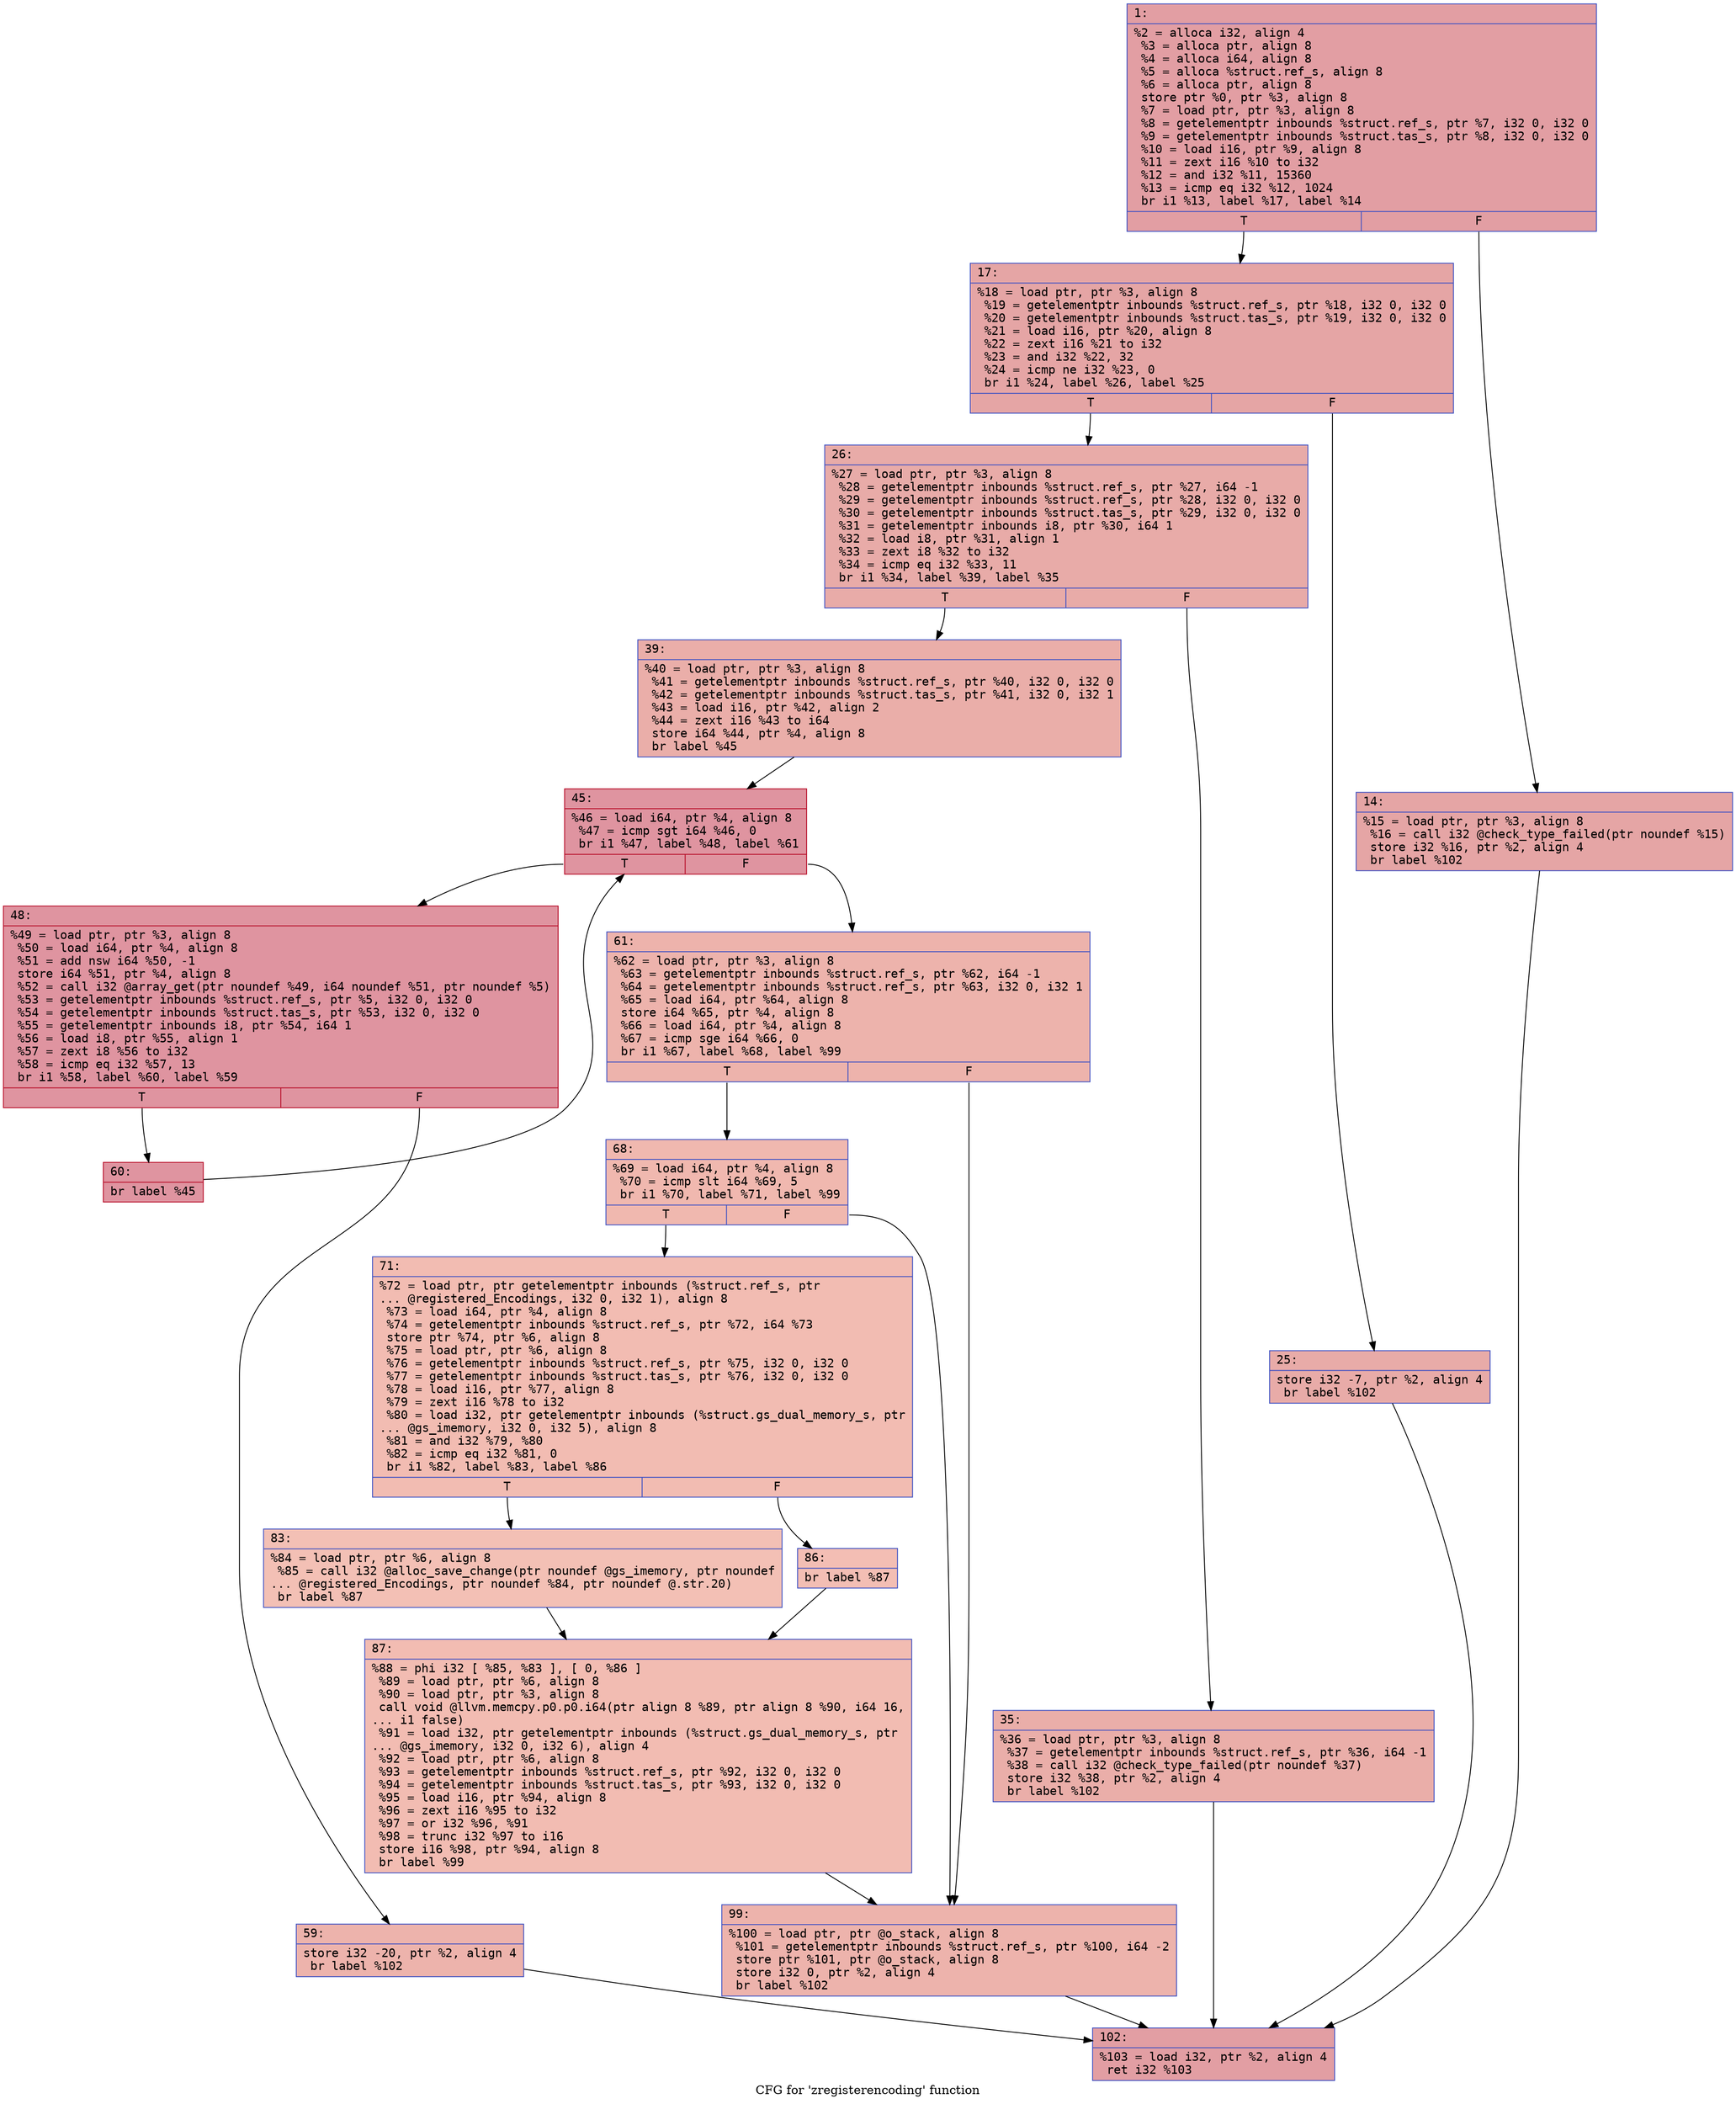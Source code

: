 digraph "CFG for 'zregisterencoding' function" {
	label="CFG for 'zregisterencoding' function";

	Node0x600001b16800 [shape=record,color="#3d50c3ff", style=filled, fillcolor="#be242e70" fontname="Courier",label="{1:\l|  %2 = alloca i32, align 4\l  %3 = alloca ptr, align 8\l  %4 = alloca i64, align 8\l  %5 = alloca %struct.ref_s, align 8\l  %6 = alloca ptr, align 8\l  store ptr %0, ptr %3, align 8\l  %7 = load ptr, ptr %3, align 8\l  %8 = getelementptr inbounds %struct.ref_s, ptr %7, i32 0, i32 0\l  %9 = getelementptr inbounds %struct.tas_s, ptr %8, i32 0, i32 0\l  %10 = load i16, ptr %9, align 8\l  %11 = zext i16 %10 to i32\l  %12 = and i32 %11, 15360\l  %13 = icmp eq i32 %12, 1024\l  br i1 %13, label %17, label %14\l|{<s0>T|<s1>F}}"];
	Node0x600001b16800:s0 -> Node0x600001b168a0[tooltip="1 -> 17\nProbability 50.00%" ];
	Node0x600001b16800:s1 -> Node0x600001b16850[tooltip="1 -> 14\nProbability 50.00%" ];
	Node0x600001b16850 [shape=record,color="#3d50c3ff", style=filled, fillcolor="#c5333470" fontname="Courier",label="{14:\l|  %15 = load ptr, ptr %3, align 8\l  %16 = call i32 @check_type_failed(ptr noundef %15)\l  store i32 %16, ptr %2, align 4\l  br label %102\l}"];
	Node0x600001b16850 -> Node0x600001b16da0[tooltip="14 -> 102\nProbability 100.00%" ];
	Node0x600001b168a0 [shape=record,color="#3d50c3ff", style=filled, fillcolor="#c5333470" fontname="Courier",label="{17:\l|  %18 = load ptr, ptr %3, align 8\l  %19 = getelementptr inbounds %struct.ref_s, ptr %18, i32 0, i32 0\l  %20 = getelementptr inbounds %struct.tas_s, ptr %19, i32 0, i32 0\l  %21 = load i16, ptr %20, align 8\l  %22 = zext i16 %21 to i32\l  %23 = and i32 %22, 32\l  %24 = icmp ne i32 %23, 0\l  br i1 %24, label %26, label %25\l|{<s0>T|<s1>F}}"];
	Node0x600001b168a0:s0 -> Node0x600001b16940[tooltip="17 -> 26\nProbability 50.00%" ];
	Node0x600001b168a0:s1 -> Node0x600001b168f0[tooltip="17 -> 25\nProbability 50.00%" ];
	Node0x600001b168f0 [shape=record,color="#3d50c3ff", style=filled, fillcolor="#cc403a70" fontname="Courier",label="{25:\l|  store i32 -7, ptr %2, align 4\l  br label %102\l}"];
	Node0x600001b168f0 -> Node0x600001b16da0[tooltip="25 -> 102\nProbability 100.00%" ];
	Node0x600001b16940 [shape=record,color="#3d50c3ff", style=filled, fillcolor="#cc403a70" fontname="Courier",label="{26:\l|  %27 = load ptr, ptr %3, align 8\l  %28 = getelementptr inbounds %struct.ref_s, ptr %27, i64 -1\l  %29 = getelementptr inbounds %struct.ref_s, ptr %28, i32 0, i32 0\l  %30 = getelementptr inbounds %struct.tas_s, ptr %29, i32 0, i32 0\l  %31 = getelementptr inbounds i8, ptr %30, i64 1\l  %32 = load i8, ptr %31, align 1\l  %33 = zext i8 %32 to i32\l  %34 = icmp eq i32 %33, 11\l  br i1 %34, label %39, label %35\l|{<s0>T|<s1>F}}"];
	Node0x600001b16940:s0 -> Node0x600001b169e0[tooltip="26 -> 39\nProbability 50.00%" ];
	Node0x600001b16940:s1 -> Node0x600001b16990[tooltip="26 -> 35\nProbability 50.00%" ];
	Node0x600001b16990 [shape=record,color="#3d50c3ff", style=filled, fillcolor="#d0473d70" fontname="Courier",label="{35:\l|  %36 = load ptr, ptr %3, align 8\l  %37 = getelementptr inbounds %struct.ref_s, ptr %36, i64 -1\l  %38 = call i32 @check_type_failed(ptr noundef %37)\l  store i32 %38, ptr %2, align 4\l  br label %102\l}"];
	Node0x600001b16990 -> Node0x600001b16da0[tooltip="35 -> 102\nProbability 100.00%" ];
	Node0x600001b169e0 [shape=record,color="#3d50c3ff", style=filled, fillcolor="#d0473d70" fontname="Courier",label="{39:\l|  %40 = load ptr, ptr %3, align 8\l  %41 = getelementptr inbounds %struct.ref_s, ptr %40, i32 0, i32 0\l  %42 = getelementptr inbounds %struct.tas_s, ptr %41, i32 0, i32 1\l  %43 = load i16, ptr %42, align 2\l  %44 = zext i16 %43 to i64\l  store i64 %44, ptr %4, align 8\l  br label %45\l}"];
	Node0x600001b169e0 -> Node0x600001b16a30[tooltip="39 -> 45\nProbability 100.00%" ];
	Node0x600001b16a30 [shape=record,color="#b70d28ff", style=filled, fillcolor="#b70d2870" fontname="Courier",label="{45:\l|  %46 = load i64, ptr %4, align 8\l  %47 = icmp sgt i64 %46, 0\l  br i1 %47, label %48, label %61\l|{<s0>T|<s1>F}}"];
	Node0x600001b16a30:s0 -> Node0x600001b16a80[tooltip="45 -> 48\nProbability 96.88%" ];
	Node0x600001b16a30:s1 -> Node0x600001b16b70[tooltip="45 -> 61\nProbability 3.12%" ];
	Node0x600001b16a80 [shape=record,color="#b70d28ff", style=filled, fillcolor="#b70d2870" fontname="Courier",label="{48:\l|  %49 = load ptr, ptr %3, align 8\l  %50 = load i64, ptr %4, align 8\l  %51 = add nsw i64 %50, -1\l  store i64 %51, ptr %4, align 8\l  %52 = call i32 @array_get(ptr noundef %49, i64 noundef %51, ptr noundef %5)\l  %53 = getelementptr inbounds %struct.ref_s, ptr %5, i32 0, i32 0\l  %54 = getelementptr inbounds %struct.tas_s, ptr %53, i32 0, i32 0\l  %55 = getelementptr inbounds i8, ptr %54, i64 1\l  %56 = load i8, ptr %55, align 1\l  %57 = zext i8 %56 to i32\l  %58 = icmp eq i32 %57, 13\l  br i1 %58, label %60, label %59\l|{<s0>T|<s1>F}}"];
	Node0x600001b16a80:s0 -> Node0x600001b16b20[tooltip="48 -> 60\nProbability 96.88%" ];
	Node0x600001b16a80:s1 -> Node0x600001b16ad0[tooltip="48 -> 59\nProbability 3.12%" ];
	Node0x600001b16ad0 [shape=record,color="#3d50c3ff", style=filled, fillcolor="#d6524470" fontname="Courier",label="{59:\l|  store i32 -20, ptr %2, align 4\l  br label %102\l}"];
	Node0x600001b16ad0 -> Node0x600001b16da0[tooltip="59 -> 102\nProbability 100.00%" ];
	Node0x600001b16b20 [shape=record,color="#b70d28ff", style=filled, fillcolor="#b70d2870" fontname="Courier",label="{60:\l|  br label %45\l}"];
	Node0x600001b16b20 -> Node0x600001b16a30[tooltip="60 -> 45\nProbability 100.00%" ];
	Node0x600001b16b70 [shape=record,color="#3d50c3ff", style=filled, fillcolor="#d6524470" fontname="Courier",label="{61:\l|  %62 = load ptr, ptr %3, align 8\l  %63 = getelementptr inbounds %struct.ref_s, ptr %62, i64 -1\l  %64 = getelementptr inbounds %struct.ref_s, ptr %63, i32 0, i32 1\l  %65 = load i64, ptr %64, align 8\l  store i64 %65, ptr %4, align 8\l  %66 = load i64, ptr %4, align 8\l  %67 = icmp sge i64 %66, 0\l  br i1 %67, label %68, label %99\l|{<s0>T|<s1>F}}"];
	Node0x600001b16b70:s0 -> Node0x600001b16bc0[tooltip="61 -> 68\nProbability 50.00%" ];
	Node0x600001b16b70:s1 -> Node0x600001b16d50[tooltip="61 -> 99\nProbability 50.00%" ];
	Node0x600001b16bc0 [shape=record,color="#3d50c3ff", style=filled, fillcolor="#dc5d4a70" fontname="Courier",label="{68:\l|  %69 = load i64, ptr %4, align 8\l  %70 = icmp slt i64 %69, 5\l  br i1 %70, label %71, label %99\l|{<s0>T|<s1>F}}"];
	Node0x600001b16bc0:s0 -> Node0x600001b16c10[tooltip="68 -> 71\nProbability 50.00%" ];
	Node0x600001b16bc0:s1 -> Node0x600001b16d50[tooltip="68 -> 99\nProbability 50.00%" ];
	Node0x600001b16c10 [shape=record,color="#3d50c3ff", style=filled, fillcolor="#e1675170" fontname="Courier",label="{71:\l|  %72 = load ptr, ptr getelementptr inbounds (%struct.ref_s, ptr\l... @registered_Encodings, i32 0, i32 1), align 8\l  %73 = load i64, ptr %4, align 8\l  %74 = getelementptr inbounds %struct.ref_s, ptr %72, i64 %73\l  store ptr %74, ptr %6, align 8\l  %75 = load ptr, ptr %6, align 8\l  %76 = getelementptr inbounds %struct.ref_s, ptr %75, i32 0, i32 0\l  %77 = getelementptr inbounds %struct.tas_s, ptr %76, i32 0, i32 0\l  %78 = load i16, ptr %77, align 8\l  %79 = zext i16 %78 to i32\l  %80 = load i32, ptr getelementptr inbounds (%struct.gs_dual_memory_s, ptr\l... @gs_imemory, i32 0, i32 5), align 8\l  %81 = and i32 %79, %80\l  %82 = icmp eq i32 %81, 0\l  br i1 %82, label %83, label %86\l|{<s0>T|<s1>F}}"];
	Node0x600001b16c10:s0 -> Node0x600001b16c60[tooltip="71 -> 83\nProbability 37.50%" ];
	Node0x600001b16c10:s1 -> Node0x600001b16cb0[tooltip="71 -> 86\nProbability 62.50%" ];
	Node0x600001b16c60 [shape=record,color="#3d50c3ff", style=filled, fillcolor="#e5705870" fontname="Courier",label="{83:\l|  %84 = load ptr, ptr %6, align 8\l  %85 = call i32 @alloc_save_change(ptr noundef @gs_imemory, ptr noundef\l... @registered_Encodings, ptr noundef %84, ptr noundef @.str.20)\l  br label %87\l}"];
	Node0x600001b16c60 -> Node0x600001b16d00[tooltip="83 -> 87\nProbability 100.00%" ];
	Node0x600001b16cb0 [shape=record,color="#3d50c3ff", style=filled, fillcolor="#e36c5570" fontname="Courier",label="{86:\l|  br label %87\l}"];
	Node0x600001b16cb0 -> Node0x600001b16d00[tooltip="86 -> 87\nProbability 100.00%" ];
	Node0x600001b16d00 [shape=record,color="#3d50c3ff", style=filled, fillcolor="#e1675170" fontname="Courier",label="{87:\l|  %88 = phi i32 [ %85, %83 ], [ 0, %86 ]\l  %89 = load ptr, ptr %6, align 8\l  %90 = load ptr, ptr %3, align 8\l  call void @llvm.memcpy.p0.p0.i64(ptr align 8 %89, ptr align 8 %90, i64 16,\l... i1 false)\l  %91 = load i32, ptr getelementptr inbounds (%struct.gs_dual_memory_s, ptr\l... @gs_imemory, i32 0, i32 6), align 4\l  %92 = load ptr, ptr %6, align 8\l  %93 = getelementptr inbounds %struct.ref_s, ptr %92, i32 0, i32 0\l  %94 = getelementptr inbounds %struct.tas_s, ptr %93, i32 0, i32 0\l  %95 = load i16, ptr %94, align 8\l  %96 = zext i16 %95 to i32\l  %97 = or i32 %96, %91\l  %98 = trunc i32 %97 to i16\l  store i16 %98, ptr %94, align 8\l  br label %99\l}"];
	Node0x600001b16d00 -> Node0x600001b16d50[tooltip="87 -> 99\nProbability 100.00%" ];
	Node0x600001b16d50 [shape=record,color="#3d50c3ff", style=filled, fillcolor="#d6524470" fontname="Courier",label="{99:\l|  %100 = load ptr, ptr @o_stack, align 8\l  %101 = getelementptr inbounds %struct.ref_s, ptr %100, i64 -2\l  store ptr %101, ptr @o_stack, align 8\l  store i32 0, ptr %2, align 4\l  br label %102\l}"];
	Node0x600001b16d50 -> Node0x600001b16da0[tooltip="99 -> 102\nProbability 100.00%" ];
	Node0x600001b16da0 [shape=record,color="#3d50c3ff", style=filled, fillcolor="#be242e70" fontname="Courier",label="{102:\l|  %103 = load i32, ptr %2, align 4\l  ret i32 %103\l}"];
}
